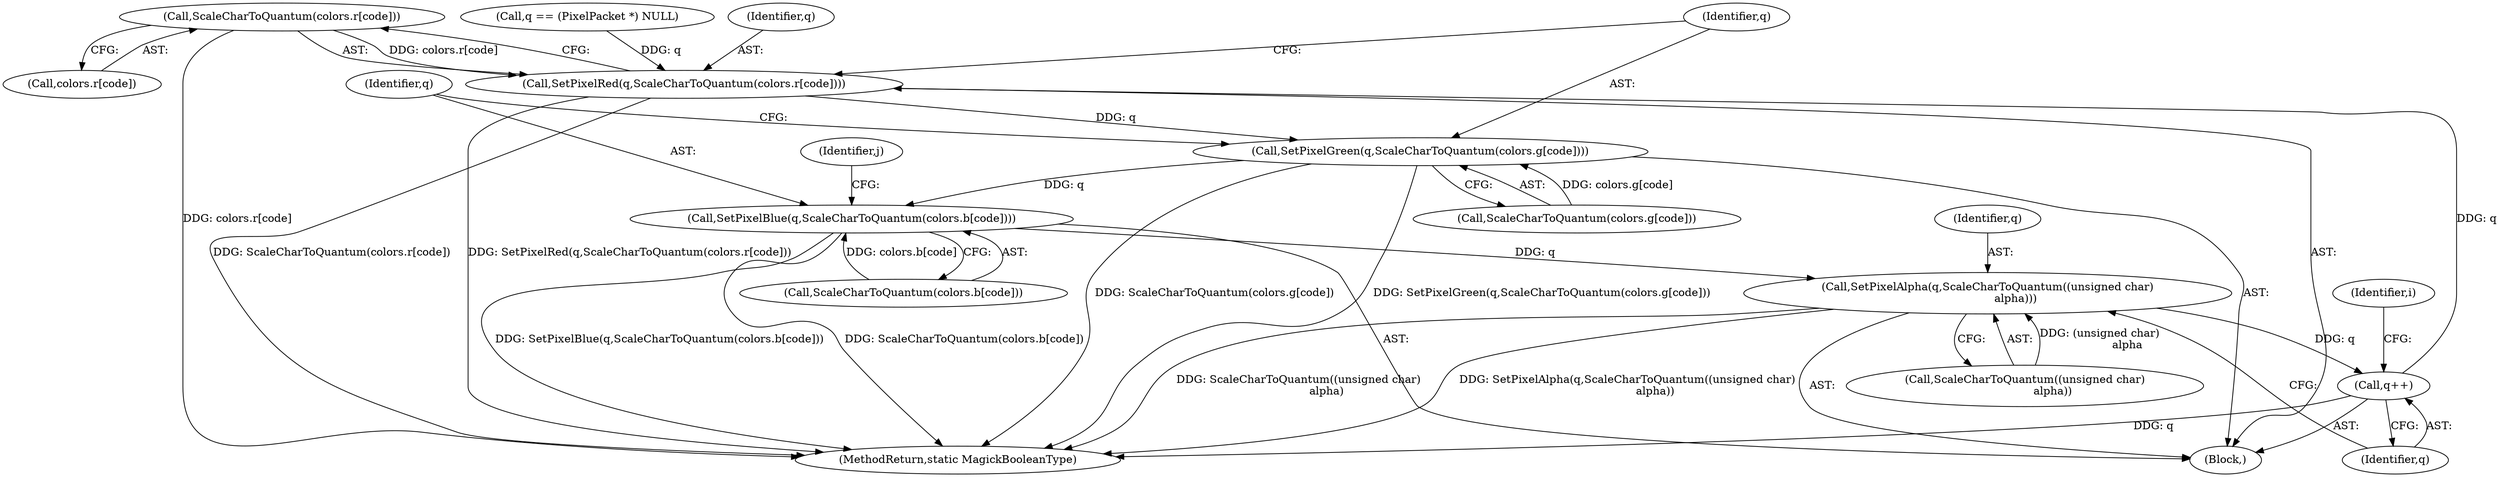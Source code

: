 digraph "0_ImageMagick_d7325bac173492b358417a0ad49fabad44447d52_1@array" {
"1000264" [label="(Call,ScaleCharToQuantum(colors.r[code]))"];
"1000262" [label="(Call,SetPixelRed(q,ScaleCharToQuantum(colors.r[code])))"];
"1000270" [label="(Call,SetPixelGreen(q,ScaleCharToQuantum(colors.g[code])))"];
"1000278" [label="(Call,SetPixelBlue(q,ScaleCharToQuantum(colors.b[code])))"];
"1000327" [label="(Call,SetPixelAlpha(q,ScaleCharToQuantum((unsigned char)\n                alpha)))"];
"1000333" [label="(Call,q++)"];
"1000329" [label="(Call,ScaleCharToQuantum((unsigned char)\n                alpha))"];
"1000334" [label="(Identifier,q)"];
"1000270" [label="(Call,SetPixelGreen(q,ScaleCharToQuantum(colors.g[code])))"];
"1000272" [label="(Call,ScaleCharToQuantum(colors.g[code]))"];
"1000349" [label="(MethodReturn,static MagickBooleanType)"];
"1000280" [label="(Call,ScaleCharToQuantum(colors.b[code]))"];
"1000288" [label="(Identifier,j)"];
"1000175" [label="(Call,q == (PixelPacket *) NULL)"];
"1000278" [label="(Call,SetPixelBlue(q,ScaleCharToQuantum(colors.b[code])))"];
"1000265" [label="(Call,colors.r[code])"];
"1000328" [label="(Identifier,q)"];
"1000226" [label="(Identifier,i)"];
"1000248" [label="(Block,)"];
"1000327" [label="(Call,SetPixelAlpha(q,ScaleCharToQuantum((unsigned char)\n                alpha)))"];
"1000271" [label="(Identifier,q)"];
"1000262" [label="(Call,SetPixelRed(q,ScaleCharToQuantum(colors.r[code])))"];
"1000264" [label="(Call,ScaleCharToQuantum(colors.r[code]))"];
"1000333" [label="(Call,q++)"];
"1000279" [label="(Identifier,q)"];
"1000263" [label="(Identifier,q)"];
"1000264" -> "1000262"  [label="AST: "];
"1000264" -> "1000265"  [label="CFG: "];
"1000265" -> "1000264"  [label="AST: "];
"1000262" -> "1000264"  [label="CFG: "];
"1000264" -> "1000349"  [label="DDG: colors.r[code]"];
"1000264" -> "1000262"  [label="DDG: colors.r[code]"];
"1000262" -> "1000248"  [label="AST: "];
"1000263" -> "1000262"  [label="AST: "];
"1000271" -> "1000262"  [label="CFG: "];
"1000262" -> "1000349"  [label="DDG: ScaleCharToQuantum(colors.r[code])"];
"1000262" -> "1000349"  [label="DDG: SetPixelRed(q,ScaleCharToQuantum(colors.r[code]))"];
"1000333" -> "1000262"  [label="DDG: q"];
"1000175" -> "1000262"  [label="DDG: q"];
"1000262" -> "1000270"  [label="DDG: q"];
"1000270" -> "1000248"  [label="AST: "];
"1000270" -> "1000272"  [label="CFG: "];
"1000271" -> "1000270"  [label="AST: "];
"1000272" -> "1000270"  [label="AST: "];
"1000279" -> "1000270"  [label="CFG: "];
"1000270" -> "1000349"  [label="DDG: SetPixelGreen(q,ScaleCharToQuantum(colors.g[code]))"];
"1000270" -> "1000349"  [label="DDG: ScaleCharToQuantum(colors.g[code])"];
"1000272" -> "1000270"  [label="DDG: colors.g[code]"];
"1000270" -> "1000278"  [label="DDG: q"];
"1000278" -> "1000248"  [label="AST: "];
"1000278" -> "1000280"  [label="CFG: "];
"1000279" -> "1000278"  [label="AST: "];
"1000280" -> "1000278"  [label="AST: "];
"1000288" -> "1000278"  [label="CFG: "];
"1000278" -> "1000349"  [label="DDG: ScaleCharToQuantum(colors.b[code])"];
"1000278" -> "1000349"  [label="DDG: SetPixelBlue(q,ScaleCharToQuantum(colors.b[code]))"];
"1000280" -> "1000278"  [label="DDG: colors.b[code]"];
"1000278" -> "1000327"  [label="DDG: q"];
"1000327" -> "1000248"  [label="AST: "];
"1000327" -> "1000329"  [label="CFG: "];
"1000328" -> "1000327"  [label="AST: "];
"1000329" -> "1000327"  [label="AST: "];
"1000334" -> "1000327"  [label="CFG: "];
"1000327" -> "1000349"  [label="DDG: ScaleCharToQuantum((unsigned char)\n                alpha)"];
"1000327" -> "1000349"  [label="DDG: SetPixelAlpha(q,ScaleCharToQuantum((unsigned char)\n                alpha))"];
"1000329" -> "1000327"  [label="DDG: (unsigned char)\n                alpha"];
"1000327" -> "1000333"  [label="DDG: q"];
"1000333" -> "1000248"  [label="AST: "];
"1000333" -> "1000334"  [label="CFG: "];
"1000334" -> "1000333"  [label="AST: "];
"1000226" -> "1000333"  [label="CFG: "];
"1000333" -> "1000349"  [label="DDG: q"];
}
